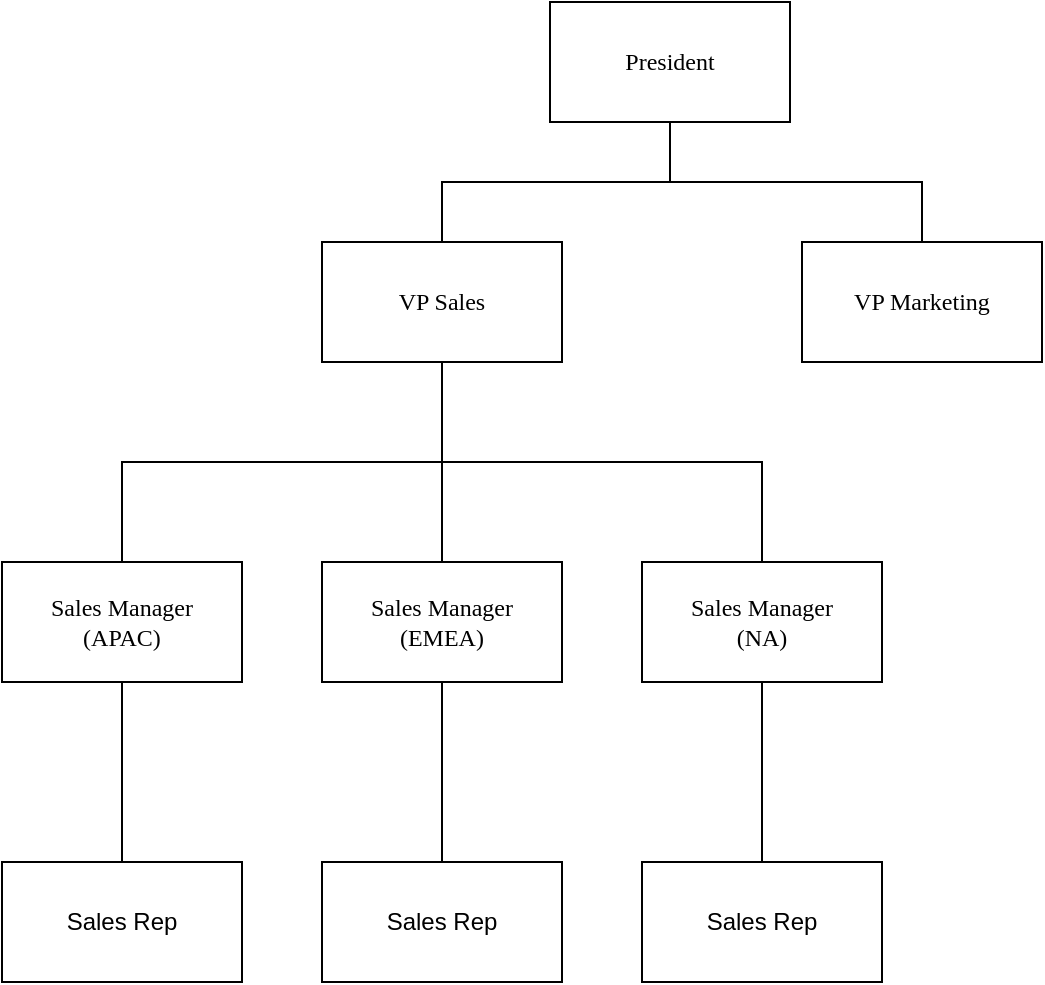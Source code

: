 <mxfile version="24.2.5" type="github">
  <diagram name="Halaman-1" id="ZbF-5rv6A30Ld1g-pkdx">
    <mxGraphModel dx="880" dy="470" grid="1" gridSize="10" guides="1" tooltips="1" connect="1" arrows="1" fold="1" page="1" pageScale="1" pageWidth="827" pageHeight="1169" math="0" shadow="0">
      <root>
        <mxCell id="0" />
        <mxCell id="1" parent="0" />
        <mxCell id="I77sFkB8pYHpfG2XNu6Q-1" value="President" style="rounded=0;whiteSpace=wrap;html=1;fontFamily=Times New Roman;" vertex="1" parent="1">
          <mxGeometry x="354" y="80" width="120" height="60" as="geometry" />
        </mxCell>
        <mxCell id="I77sFkB8pYHpfG2XNu6Q-2" value="VP Sales" style="rounded=0;whiteSpace=wrap;html=1;fontFamily=Times New Roman;" vertex="1" parent="1">
          <mxGeometry x="240" y="200" width="120" height="60" as="geometry" />
        </mxCell>
        <mxCell id="I77sFkB8pYHpfG2XNu6Q-3" value="VP Marketing" style="rounded=0;whiteSpace=wrap;html=1;fontFamily=Times New Roman;" vertex="1" parent="1">
          <mxGeometry x="480" y="200" width="120" height="60" as="geometry" />
        </mxCell>
        <mxCell id="I77sFkB8pYHpfG2XNu6Q-4" value="&lt;div&gt;Sales Manager&lt;/div&gt;&lt;div&gt;(EMEA)&lt;br&gt;&lt;/div&gt;" style="rounded=0;whiteSpace=wrap;html=1;fontFamily=Times New Roman;" vertex="1" parent="1">
          <mxGeometry x="240" y="360" width="120" height="60" as="geometry" />
        </mxCell>
        <mxCell id="I77sFkB8pYHpfG2XNu6Q-5" value="&lt;div&gt;Sales Manager&lt;/div&gt;&lt;div&gt;(NA)&lt;br&gt;&lt;/div&gt;" style="rounded=0;whiteSpace=wrap;html=1;fontFamily=Times New Roman;" vertex="1" parent="1">
          <mxGeometry x="400" y="360" width="120" height="60" as="geometry" />
        </mxCell>
        <mxCell id="I77sFkB8pYHpfG2XNu6Q-6" value="&lt;div&gt;Sales Manager&lt;/div&gt;&lt;div&gt;(APAC)&lt;br&gt;&lt;/div&gt;" style="rounded=0;whiteSpace=wrap;html=1;fontFamily=Times New Roman;" vertex="1" parent="1">
          <mxGeometry x="80" y="360" width="120" height="60" as="geometry" />
        </mxCell>
        <mxCell id="I77sFkB8pYHpfG2XNu6Q-7" value="Sales Rep" style="rounded=0;whiteSpace=wrap;html=1;" vertex="1" parent="1">
          <mxGeometry x="240" y="510" width="120" height="60" as="geometry" />
        </mxCell>
        <mxCell id="I77sFkB8pYHpfG2XNu6Q-8" value="Sales Rep" style="rounded=0;whiteSpace=wrap;html=1;" vertex="1" parent="1">
          <mxGeometry x="400" y="510" width="120" height="60" as="geometry" />
        </mxCell>
        <mxCell id="I77sFkB8pYHpfG2XNu6Q-9" value="Sales Rep" style="rounded=0;whiteSpace=wrap;html=1;" vertex="1" parent="1">
          <mxGeometry x="80" y="510" width="120" height="60" as="geometry" />
        </mxCell>
        <mxCell id="I77sFkB8pYHpfG2XNu6Q-12" value="" style="endArrow=none;html=1;rounded=0;entryX=0.5;entryY=1;entryDx=0;entryDy=0;exitX=0.5;exitY=0;exitDx=0;exitDy=0;edgeStyle=orthogonalEdgeStyle;fontFamily=Times New Roman;" edge="1" parent="1" source="I77sFkB8pYHpfG2XNu6Q-2" target="I77sFkB8pYHpfG2XNu6Q-1">
          <mxGeometry width="50" height="50" relative="1" as="geometry">
            <mxPoint x="390" y="360" as="sourcePoint" />
            <mxPoint x="440" y="310" as="targetPoint" />
          </mxGeometry>
        </mxCell>
        <mxCell id="I77sFkB8pYHpfG2XNu6Q-13" value="" style="endArrow=none;html=1;rounded=0;entryX=0.5;entryY=1;entryDx=0;entryDy=0;exitX=0.5;exitY=0;exitDx=0;exitDy=0;edgeStyle=orthogonalEdgeStyle;fontFamily=Times New Roman;" edge="1" parent="1" source="I77sFkB8pYHpfG2XNu6Q-3" target="I77sFkB8pYHpfG2XNu6Q-1">
          <mxGeometry width="50" height="50" relative="1" as="geometry">
            <mxPoint x="310" y="210" as="sourcePoint" />
            <mxPoint x="424" y="150" as="targetPoint" />
          </mxGeometry>
        </mxCell>
        <mxCell id="I77sFkB8pYHpfG2XNu6Q-14" value="" style="endArrow=none;html=1;rounded=0;entryX=0.5;entryY=1;entryDx=0;entryDy=0;exitX=0.5;exitY=0;exitDx=0;exitDy=0;edgeStyle=orthogonalEdgeStyle;fontFamily=Times New Roman;" edge="1" parent="1" source="I77sFkB8pYHpfG2XNu6Q-4" target="I77sFkB8pYHpfG2XNu6Q-2">
          <mxGeometry width="50" height="50" relative="1" as="geometry">
            <mxPoint x="310" y="210" as="sourcePoint" />
            <mxPoint x="424" y="150" as="targetPoint" />
          </mxGeometry>
        </mxCell>
        <mxCell id="I77sFkB8pYHpfG2XNu6Q-15" value="" style="endArrow=none;html=1;rounded=0;exitX=0.5;exitY=0;exitDx=0;exitDy=0;edgeStyle=orthogonalEdgeStyle;entryX=0.5;entryY=1;entryDx=0;entryDy=0;fontFamily=Times New Roman;" edge="1" parent="1" source="I77sFkB8pYHpfG2XNu6Q-7" target="I77sFkB8pYHpfG2XNu6Q-4">
          <mxGeometry width="50" height="50" relative="1" as="geometry">
            <mxPoint x="310" y="370" as="sourcePoint" />
            <mxPoint x="370" y="480" as="targetPoint" />
          </mxGeometry>
        </mxCell>
        <mxCell id="I77sFkB8pYHpfG2XNu6Q-16" value="" style="endArrow=none;html=1;rounded=0;edgeStyle=orthogonalEdgeStyle;entryX=0.5;entryY=1;entryDx=0;entryDy=0;exitX=0.5;exitY=0;exitDx=0;exitDy=0;fontFamily=Times New Roman;" edge="1" parent="1" source="I77sFkB8pYHpfG2XNu6Q-9" target="I77sFkB8pYHpfG2XNu6Q-6">
          <mxGeometry width="50" height="50" relative="1" as="geometry">
            <mxPoint x="200" y="460" as="sourcePoint" />
            <mxPoint x="310" y="430" as="targetPoint" />
          </mxGeometry>
        </mxCell>
        <mxCell id="I77sFkB8pYHpfG2XNu6Q-17" value="" style="endArrow=none;html=1;rounded=0;edgeStyle=orthogonalEdgeStyle;entryX=0.5;entryY=1;entryDx=0;entryDy=0;exitX=0.5;exitY=0;exitDx=0;exitDy=0;fontFamily=Times New Roman;" edge="1" parent="1" source="I77sFkB8pYHpfG2XNu6Q-8" target="I77sFkB8pYHpfG2XNu6Q-5">
          <mxGeometry width="50" height="50" relative="1" as="geometry">
            <mxPoint x="150" y="520" as="sourcePoint" />
            <mxPoint x="150" y="430" as="targetPoint" />
          </mxGeometry>
        </mxCell>
        <mxCell id="I77sFkB8pYHpfG2XNu6Q-18" value="" style="endArrow=none;html=1;rounded=0;entryX=0.5;entryY=1;entryDx=0;entryDy=0;exitX=0.5;exitY=0;exitDx=0;exitDy=0;edgeStyle=orthogonalEdgeStyle;fontFamily=Times New Roman;" edge="1" parent="1" source="I77sFkB8pYHpfG2XNu6Q-6" target="I77sFkB8pYHpfG2XNu6Q-2">
          <mxGeometry width="50" height="50" relative="1" as="geometry">
            <mxPoint x="310" y="370" as="sourcePoint" />
            <mxPoint x="310" y="270" as="targetPoint" />
          </mxGeometry>
        </mxCell>
        <mxCell id="I77sFkB8pYHpfG2XNu6Q-19" value="" style="endArrow=none;html=1;rounded=0;entryX=0.5;entryY=1;entryDx=0;entryDy=0;exitX=0.5;exitY=0;exitDx=0;exitDy=0;edgeStyle=orthogonalEdgeStyle;fontFamily=Times New Roman;" edge="1" parent="1" source="I77sFkB8pYHpfG2XNu6Q-5" target="I77sFkB8pYHpfG2XNu6Q-2">
          <mxGeometry width="50" height="50" relative="1" as="geometry">
            <mxPoint x="150" y="370" as="sourcePoint" />
            <mxPoint x="310" y="270" as="targetPoint" />
          </mxGeometry>
        </mxCell>
      </root>
    </mxGraphModel>
  </diagram>
</mxfile>
